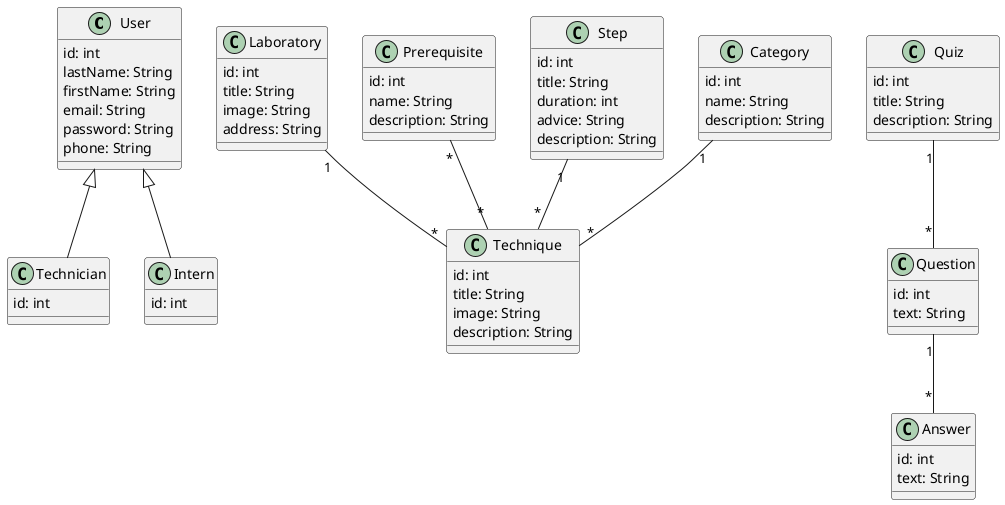 @startuml

class User {
    id: int
    lastName: String
    firstName: String
    email: String
    password: String
    phone: String
}

class Technician {
    id: int
}

class Intern {
    id: int
}

class Laboratory {
    id: int
    title: String
    image: String
    address: String
}

class Technique {
    id: int
    title: String
    image: String
    description: String
}

class Prerequisite {
    id: int
    name: String
    description: String
}

class Step {
    id: int
    title: String
    duration: int
    advice: String
    description: String
}

class Category {
    id: int
    name: String
    description: String
}

class Quiz {
    id: int
    title: String
    description: String
}

class Question {
    id: int
    text: String
}

class Answer {
    id: int
    text: String
}

' Inheritance relations (User hierarchy)
User <|-- Technician
User <|-- Intern

' Other relationships
Laboratory "1" -- "*" Technique
Prerequisite "*" -- "*" Technique
Step "1" -- "*" Technique
Category "1" -- "*" Technique

' Quiz relationships
Quiz "1" -- "*" Question
Question "1" -- "*" Answer

@enduml
